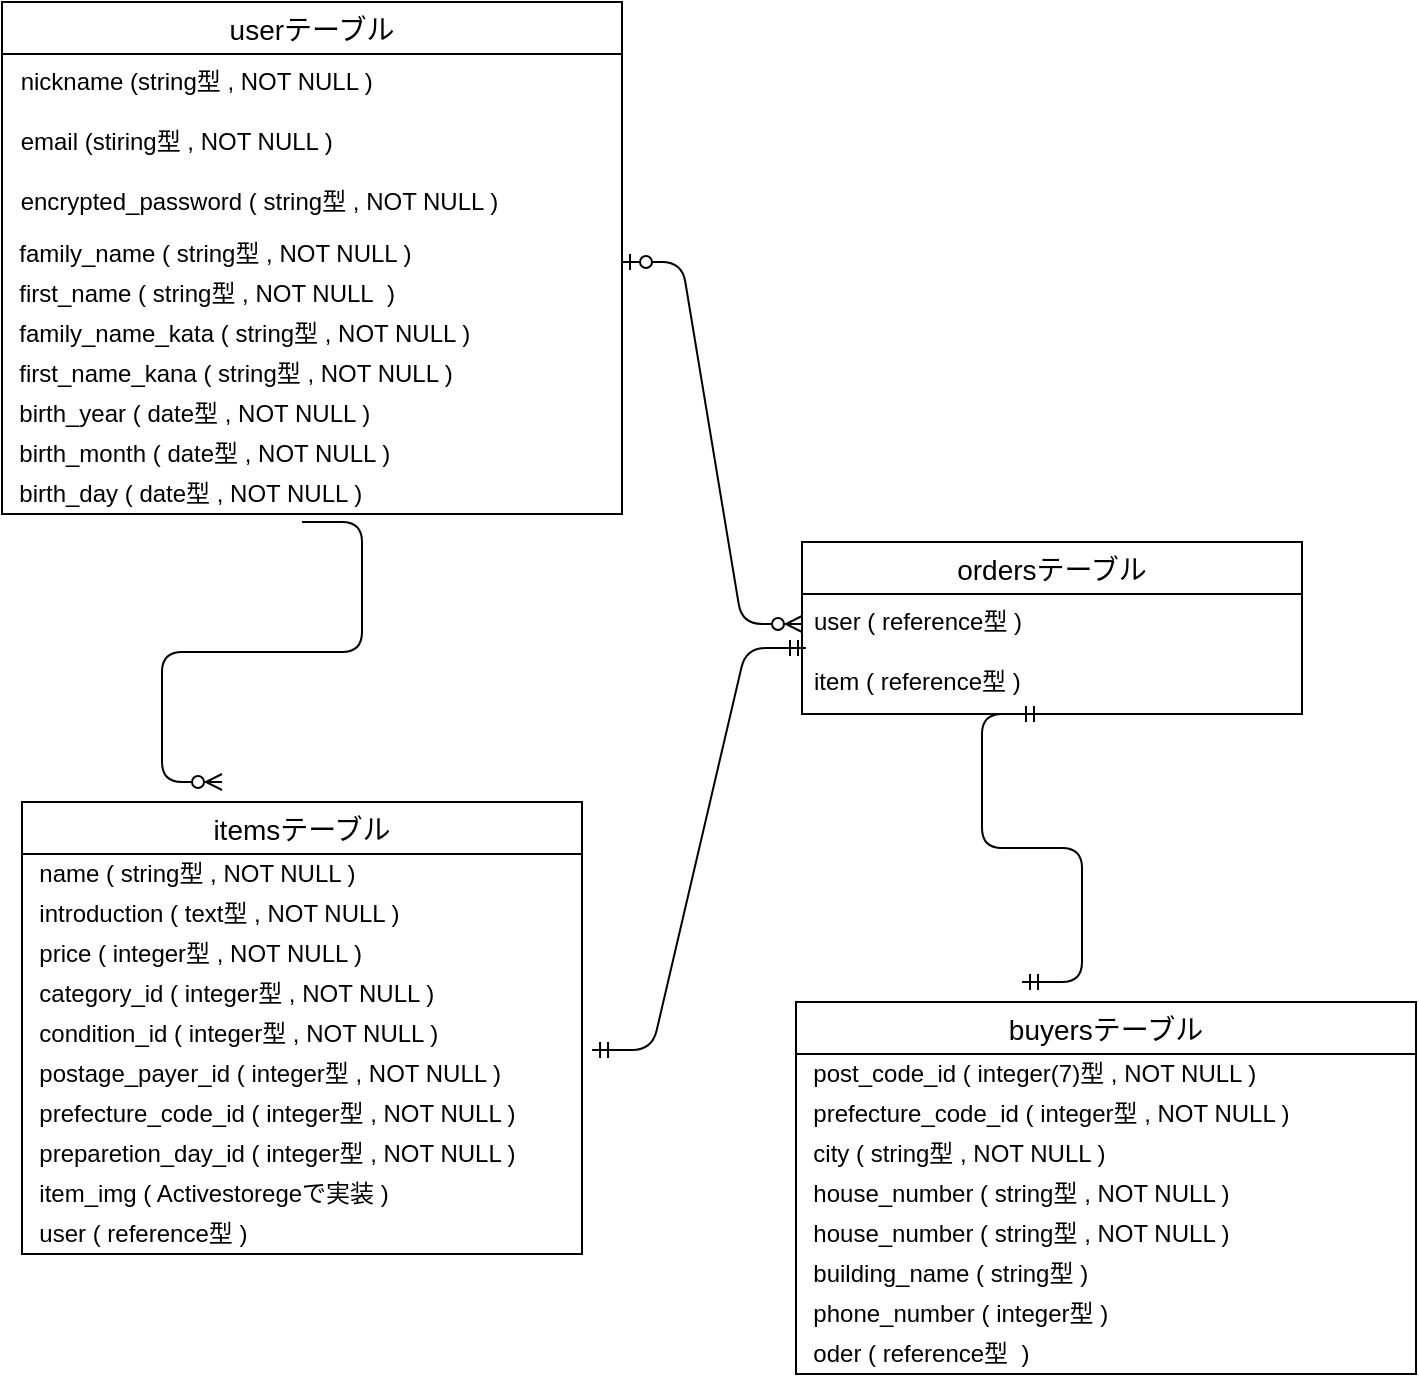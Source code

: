 <mxfile version="13.6.5">
    <diagram id="7_8oD9z88y5m7nNNXtdT" name="ページ1">
        <mxGraphModel dx="304" dy="548" grid="1" gridSize="10" guides="1" tooltips="1" connect="1" arrows="1" fold="1" page="1" pageScale="1" pageWidth="827" pageHeight="1169" math="0" shadow="0">
            <root>
                <mxCell id="0"/>
                <mxCell id="1" parent="0"/>
                <mxCell id="9" value="userテーブル" style="swimlane;fontStyle=0;childLayout=stackLayout;horizontal=1;startSize=26;horizontalStack=0;resizeParent=1;resizeParentMax=0;resizeLast=0;collapsible=1;marginBottom=0;align=center;fontSize=14;" vertex="1" parent="1">
                    <mxGeometry x="120" y="360" width="310" height="256" as="geometry"/>
                </mxCell>
                <mxCell id="10" value=" nickname (string型 , NOT NULL )" style="text;strokeColor=none;fillColor=none;spacingLeft=4;spacingRight=4;overflow=hidden;rotatable=0;points=[[0,0.5],[1,0.5]];portConstraint=eastwest;fontSize=12;" vertex="1" parent="9">
                    <mxGeometry y="26" width="310" height="30" as="geometry"/>
                </mxCell>
                <mxCell id="11" value=" email (stiring型 , NOT NULL )" style="text;strokeColor=none;fillColor=none;spacingLeft=4;spacingRight=4;overflow=hidden;rotatable=0;points=[[0,0.5],[1,0.5]];portConstraint=eastwest;fontSize=12;" vertex="1" parent="9">
                    <mxGeometry y="56" width="310" height="30" as="geometry"/>
                </mxCell>
                <mxCell id="12" value=" encrypted_password ( string型 , NOT NULL )" style="text;strokeColor=none;fillColor=none;spacingLeft=4;spacingRight=4;overflow=hidden;rotatable=0;points=[[0,0.5],[1,0.5]];portConstraint=eastwest;fontSize=12;" vertex="1" parent="9">
                    <mxGeometry y="86" width="310" height="30" as="geometry"/>
                </mxCell>
                <mxCell id="30" value="&amp;nbsp; family_name ( string型 , NOT NULL )" style="text;html=1;resizable=0;autosize=1;align=left;verticalAlign=middle;points=[];fillColor=none;strokeColor=none;rounded=0;" vertex="1" parent="9">
                    <mxGeometry y="116" width="310" height="20" as="geometry"/>
                </mxCell>
                <mxCell id="31" value="&amp;nbsp; first_name ( string型 , NOT NULL&amp;nbsp; )" style="text;html=1;resizable=0;autosize=1;align=left;verticalAlign=middle;points=[];fillColor=none;strokeColor=none;rounded=0;" vertex="1" parent="9">
                    <mxGeometry y="136" width="310" height="20" as="geometry"/>
                </mxCell>
                <mxCell id="32" value="&amp;nbsp; family_name_kata ( string型 , NOT NULL )" style="text;html=1;resizable=0;autosize=1;align=left;verticalAlign=middle;points=[];fillColor=none;strokeColor=none;rounded=0;" vertex="1" parent="9">
                    <mxGeometry y="156" width="310" height="20" as="geometry"/>
                </mxCell>
                <mxCell id="33" value="&amp;nbsp; first_name_kana ( string型 , NOT NULL )" style="text;html=1;resizable=0;autosize=1;align=left;verticalAlign=middle;points=[];fillColor=none;strokeColor=none;rounded=0;" vertex="1" parent="9">
                    <mxGeometry y="176" width="310" height="20" as="geometry"/>
                </mxCell>
                <mxCell id="34" value="&amp;nbsp; birth_year ( date型 , NOT NULL )" style="text;html=1;resizable=0;autosize=1;align=left;verticalAlign=middle;points=[];fillColor=none;strokeColor=none;rounded=0;" vertex="1" parent="9">
                    <mxGeometry y="196" width="310" height="20" as="geometry"/>
                </mxCell>
                <mxCell id="35" value="&amp;nbsp; birth_month ( date型 , NOT NULL )" style="text;html=1;resizable=0;autosize=1;align=left;verticalAlign=middle;points=[];fillColor=none;strokeColor=none;rounded=0;" vertex="1" parent="9">
                    <mxGeometry y="216" width="310" height="20" as="geometry"/>
                </mxCell>
                <mxCell id="36" value="&amp;nbsp; birth_day ( date型 , NOT NULL )" style="text;html=1;resizable=0;autosize=1;align=left;verticalAlign=middle;points=[];fillColor=none;strokeColor=none;rounded=0;" vertex="1" parent="9">
                    <mxGeometry y="236" width="310" height="20" as="geometry"/>
                </mxCell>
                <mxCell id="48" value="itemsテーブル" style="swimlane;fontStyle=0;childLayout=stackLayout;horizontal=1;startSize=26;horizontalStack=0;resizeParent=1;resizeParentMax=0;resizeLast=0;collapsible=1;marginBottom=0;align=center;fontSize=14;" vertex="1" parent="1">
                    <mxGeometry x="130" y="760" width="280" height="226" as="geometry"/>
                </mxCell>
                <mxCell id="58" value="&amp;nbsp; name ( string型 , NOT NULL )" style="text;html=1;resizable=0;autosize=1;align=left;verticalAlign=middle;points=[];fillColor=none;strokeColor=none;rounded=0;" vertex="1" parent="48">
                    <mxGeometry y="26" width="280" height="20" as="geometry"/>
                </mxCell>
                <mxCell id="59" value="&amp;nbsp; introduction ( text型 , NOT NULL )" style="text;html=1;resizable=0;autosize=1;align=left;verticalAlign=middle;points=[];fillColor=none;strokeColor=none;rounded=0;" vertex="1" parent="48">
                    <mxGeometry y="46" width="280" height="20" as="geometry"/>
                </mxCell>
                <mxCell id="60" value="&amp;nbsp; price ( integer型 , NOT NULL )" style="text;html=1;resizable=0;autosize=1;align=left;verticalAlign=middle;points=[];fillColor=none;strokeColor=none;rounded=0;" vertex="1" parent="48">
                    <mxGeometry y="66" width="280" height="20" as="geometry"/>
                </mxCell>
                <mxCell id="52" value="&amp;nbsp; category_id ( integer型 , NOT NULL )" style="text;html=1;resizable=0;autosize=1;align=left;verticalAlign=middle;points=[];fillColor=none;strokeColor=none;rounded=0;" vertex="1" parent="48">
                    <mxGeometry y="86" width="280" height="20" as="geometry"/>
                </mxCell>
                <mxCell id="57" value="&amp;nbsp; condition_id ( integer型 , NOT NULL )" style="text;html=1;resizable=0;autosize=1;align=left;verticalAlign=middle;points=[];fillColor=none;strokeColor=none;rounded=0;" vertex="1" parent="48">
                    <mxGeometry y="106" width="280" height="20" as="geometry"/>
                </mxCell>
                <mxCell id="56" value="&amp;nbsp; postage_payer_id ( integer型 , NOT NULL )" style="text;html=1;resizable=0;autosize=1;align=left;verticalAlign=middle;points=[];fillColor=none;strokeColor=none;rounded=0;" vertex="1" parent="48">
                    <mxGeometry y="126" width="280" height="20" as="geometry"/>
                </mxCell>
                <mxCell id="55" value="&amp;nbsp; prefecture_code_id ( integer型 , NOT NULL )" style="text;html=1;resizable=0;autosize=1;align=left;verticalAlign=middle;points=[];fillColor=none;strokeColor=none;rounded=0;" vertex="1" parent="48">
                    <mxGeometry y="146" width="280" height="20" as="geometry"/>
                </mxCell>
                <mxCell id="54" value="&amp;nbsp; preparetion_day_id ( integer型 , NOT NULL )" style="text;html=1;resizable=0;autosize=1;align=left;verticalAlign=middle;points=[];fillColor=none;strokeColor=none;rounded=0;" vertex="1" parent="48">
                    <mxGeometry y="166" width="280" height="20" as="geometry"/>
                </mxCell>
                <mxCell id="53" value="&amp;nbsp; item_img ( Activestoregeで実装 )" style="text;html=1;resizable=0;autosize=1;align=left;verticalAlign=middle;points=[];fillColor=none;strokeColor=none;rounded=0;" vertex="1" parent="48">
                    <mxGeometry y="186" width="280" height="20" as="geometry"/>
                </mxCell>
                <mxCell id="63" value="&amp;nbsp; user ( reference型 )" style="text;html=1;resizable=0;autosize=1;align=left;verticalAlign=middle;points=[];fillColor=none;strokeColor=none;rounded=0;" vertex="1" parent="48">
                    <mxGeometry y="206" width="280" height="20" as="geometry"/>
                </mxCell>
                <mxCell id="37" value="buyersテーブル" style="swimlane;fontStyle=0;childLayout=stackLayout;horizontal=1;startSize=26;horizontalStack=0;resizeParent=1;resizeParentMax=0;resizeLast=0;collapsible=1;marginBottom=0;align=center;fontSize=14;" vertex="1" parent="1">
                    <mxGeometry x="517" y="860" width="310" height="186" as="geometry"/>
                </mxCell>
                <mxCell id="42" value="&amp;nbsp; post_code_id ( integer(7)型 , NOT NULL )" style="text;html=1;resizable=0;autosize=1;align=left;verticalAlign=middle;points=[];fillColor=none;strokeColor=none;rounded=0;" vertex="1" parent="37">
                    <mxGeometry y="26" width="310" height="20" as="geometry"/>
                </mxCell>
                <mxCell id="61" value="&amp;nbsp; prefecture_code_id ( integer型 , NOT NULL )" style="text;html=1;resizable=0;autosize=1;align=left;verticalAlign=middle;points=[];fillColor=none;strokeColor=none;rounded=0;" vertex="1" parent="37">
                    <mxGeometry y="46" width="310" height="20" as="geometry"/>
                </mxCell>
                <mxCell id="43" value="&amp;nbsp; city ( string型 , NOT NULL )" style="text;html=1;resizable=0;autosize=1;align=left;verticalAlign=middle;points=[];fillColor=none;strokeColor=none;rounded=0;" vertex="1" parent="37">
                    <mxGeometry y="66" width="310" height="20" as="geometry"/>
                </mxCell>
                <mxCell id="71" value="&amp;nbsp; house_number ( string型 , NOT NULL )" style="text;html=1;resizable=0;autosize=1;align=left;verticalAlign=middle;points=[];fillColor=none;strokeColor=none;rounded=0;" vertex="1" parent="37">
                    <mxGeometry y="86" width="310" height="20" as="geometry"/>
                </mxCell>
                <mxCell id="47" value="&amp;nbsp; house_number ( string型 , NOT NULL )" style="text;html=1;resizable=0;autosize=1;align=left;verticalAlign=middle;points=[];fillColor=none;strokeColor=none;rounded=0;" vertex="1" parent="37">
                    <mxGeometry y="106" width="310" height="20" as="geometry"/>
                </mxCell>
                <mxCell id="45" value="&amp;nbsp; building_name ( string型 )" style="text;html=1;resizable=0;autosize=1;align=left;verticalAlign=middle;points=[];fillColor=none;strokeColor=none;rounded=0;" vertex="1" parent="37">
                    <mxGeometry y="126" width="310" height="20" as="geometry"/>
                </mxCell>
                <mxCell id="76" value="&amp;nbsp; phone_number ( integer型 )" style="text;html=1;resizable=0;autosize=1;align=left;verticalAlign=middle;points=[];fillColor=none;strokeColor=none;rounded=0;" vertex="1" parent="37">
                    <mxGeometry y="146" width="310" height="20" as="geometry"/>
                </mxCell>
                <mxCell id="44" value="&amp;nbsp; oder ( reference型&amp;nbsp; )" style="text;html=1;resizable=0;autosize=1;align=left;verticalAlign=middle;points=[];fillColor=none;strokeColor=none;rounded=0;" vertex="1" parent="37">
                    <mxGeometry y="166" width="310" height="20" as="geometry"/>
                </mxCell>
                <mxCell id="83" value="ordersテーブル" style="swimlane;fontStyle=0;childLayout=stackLayout;horizontal=1;startSize=26;horizontalStack=0;resizeParent=1;resizeParentMax=0;resizeLast=0;collapsible=1;marginBottom=0;align=center;fontSize=14;" vertex="1" parent="1">
                    <mxGeometry x="520" y="630" width="250" height="86" as="geometry"/>
                </mxCell>
                <mxCell id="84" value="user ( reference型 )" style="text;strokeColor=none;fillColor=none;spacingLeft=4;spacingRight=4;overflow=hidden;rotatable=0;points=[[0,0.5],[1,0.5]];portConstraint=eastwest;fontSize=12;" vertex="1" parent="83">
                    <mxGeometry y="26" width="250" height="30" as="geometry"/>
                </mxCell>
                <mxCell id="85" value="item ( reference型 )" style="text;strokeColor=none;fillColor=none;spacingLeft=4;spacingRight=4;overflow=hidden;rotatable=0;points=[[0,0.5],[1,0.5]];portConstraint=eastwest;fontSize=12;" vertex="1" parent="83">
                    <mxGeometry y="56" width="250" height="30" as="geometry"/>
                </mxCell>
                <mxCell id="88" value="" style="edgeStyle=entityRelationEdgeStyle;fontSize=12;html=1;endArrow=ERzeroToMany;endFill=1;" edge="1" parent="1">
                    <mxGeometry width="100" height="100" relative="1" as="geometry">
                        <mxPoint x="270" y="620" as="sourcePoint"/>
                        <mxPoint x="230" y="750" as="targetPoint"/>
                    </mxGeometry>
                </mxCell>
                <mxCell id="89" value="" style="edgeStyle=entityRelationEdgeStyle;fontSize=12;html=1;endArrow=ERmandOne;startArrow=ERmandOne;exitX=1.018;exitY=-0.1;exitDx=0;exitDy=0;exitPerimeter=0;entryX=0.008;entryY=0.9;entryDx=0;entryDy=0;entryPerimeter=0;" edge="1" parent="1" source="56" target="84">
                    <mxGeometry width="100" height="100" relative="1" as="geometry">
                        <mxPoint x="420" y="760" as="sourcePoint"/>
                        <mxPoint x="520" y="660" as="targetPoint"/>
                    </mxGeometry>
                </mxCell>
                <mxCell id="90" value="" style="edgeStyle=entityRelationEdgeStyle;fontSize=12;html=1;endArrow=ERzeroToMany;startArrow=ERzeroToOne;entryX=0;entryY=0.5;entryDx=0;entryDy=0;" edge="1" parent="1" target="84">
                    <mxGeometry width="100" height="100" relative="1" as="geometry">
                        <mxPoint x="430" y="490" as="sourcePoint"/>
                        <mxPoint x="510" y="670" as="targetPoint"/>
                    </mxGeometry>
                </mxCell>
                <mxCell id="92" value="" style="edgeStyle=entityRelationEdgeStyle;fontSize=12;html=1;endArrow=ERmandOne;startArrow=ERmandOne;" edge="1" parent="1">
                    <mxGeometry width="100" height="100" relative="1" as="geometry">
                        <mxPoint x="630" y="850" as="sourcePoint"/>
                        <mxPoint x="640" y="716" as="targetPoint"/>
                    </mxGeometry>
                </mxCell>
            </root>
        </mxGraphModel>
    </diagram>
</mxfile>